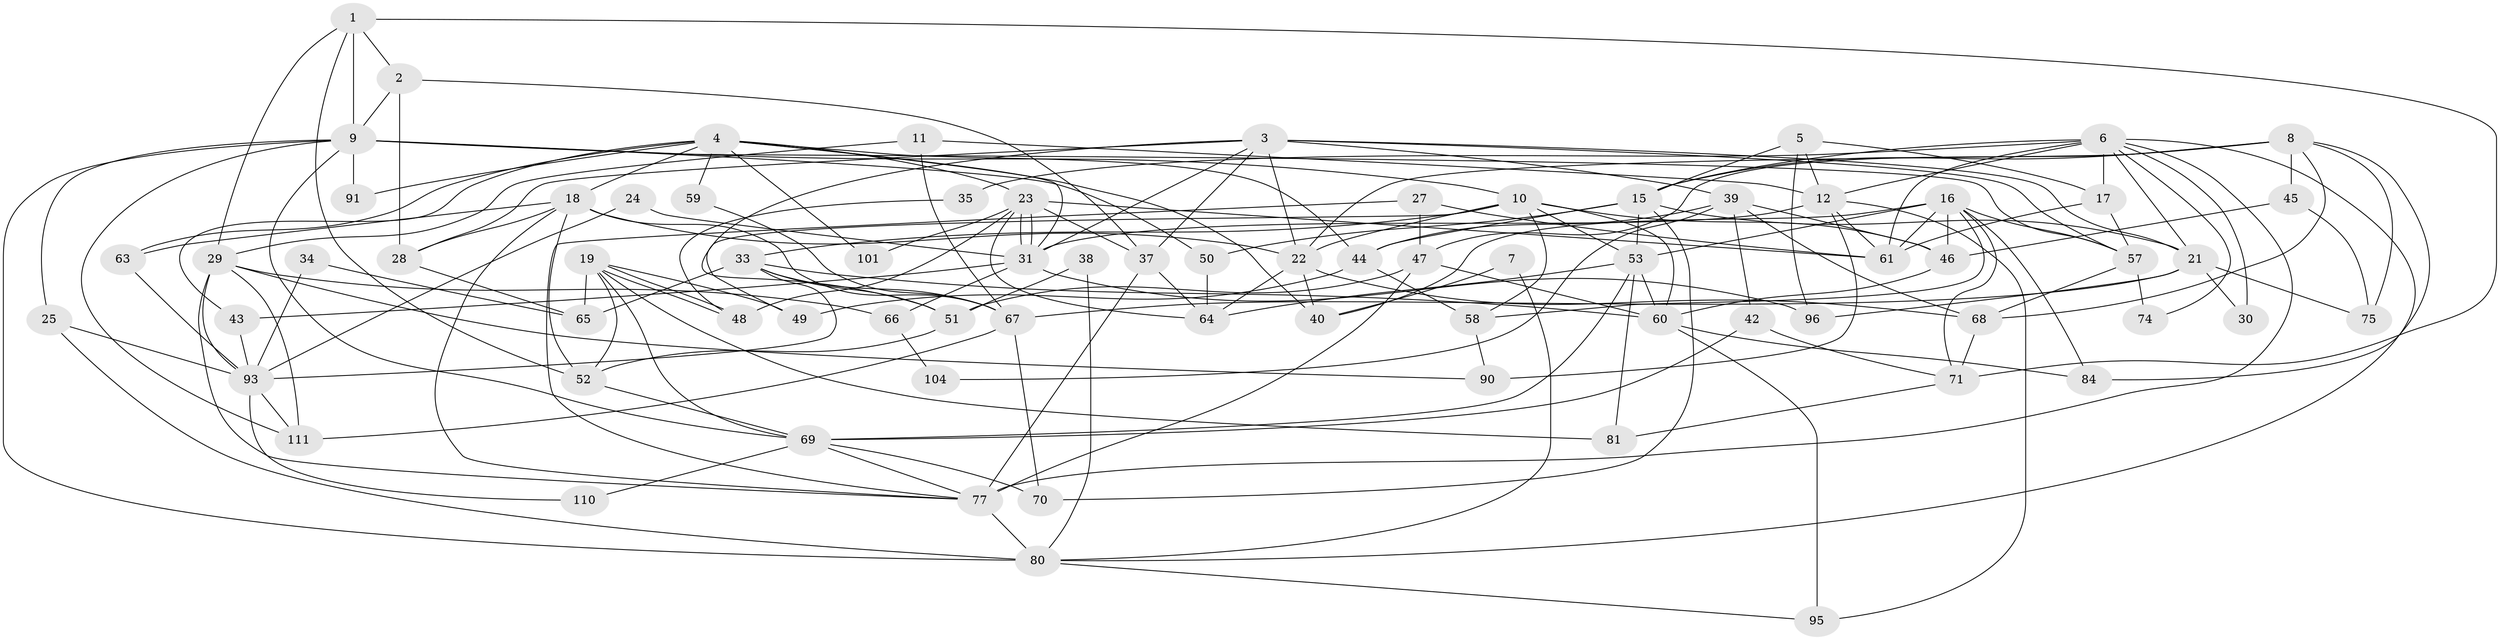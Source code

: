 // original degree distribution, {3: 0.22608695652173913, 4: 0.22608695652173913, 6: 0.12173913043478261, 5: 0.1391304347826087, 2: 0.20869565217391303, 7: 0.05217391304347826, 8: 0.02608695652173913}
// Generated by graph-tools (version 1.1) at 2025/11/02/27/25 16:11:16]
// undirected, 75 vertices, 183 edges
graph export_dot {
graph [start="1"]
  node [color=gray90,style=filled];
  1 [super="+13"];
  2;
  3 [super="+41"];
  4 [super="+97"];
  5;
  6 [super="+26"];
  7;
  8 [super="+103"];
  9 [super="+14"];
  10 [super="+99"];
  11;
  12 [super="+98"];
  15 [super="+79"];
  16 [super="+56"];
  17;
  18 [super="+20"];
  19 [super="+54"];
  21 [super="+32"];
  22 [super="+83"];
  23 [super="+82"];
  24;
  25;
  27;
  28;
  29 [super="+88"];
  30;
  31 [super="+76"];
  33 [super="+36"];
  34;
  35;
  37 [super="+55"];
  38;
  39 [super="+106"];
  40;
  42;
  43 [super="+94"];
  44 [super="+92"];
  45;
  46 [super="+86"];
  47 [super="+108"];
  48;
  49 [super="+62"];
  50 [super="+89"];
  51;
  52 [super="+73"];
  53 [super="+72"];
  57 [super="+87"];
  58 [super="+114"];
  59;
  60 [super="+112"];
  61 [super="+113"];
  63;
  64;
  65;
  66;
  67 [super="+78"];
  68 [super="+85"];
  69 [super="+107"];
  70;
  71 [super="+102"];
  74;
  75;
  77 [super="+105"];
  80 [super="+109"];
  81 [super="+100"];
  84;
  90;
  91;
  93 [super="+115"];
  95;
  96;
  101;
  104;
  110;
  111;
  1 -- 52;
  1 -- 71;
  1 -- 2;
  1 -- 9;
  1 -- 29;
  2 -- 28;
  2 -- 37;
  2 -- 9;
  3 -- 51;
  3 -- 37;
  3 -- 21;
  3 -- 22;
  3 -- 57;
  3 -- 28;
  3 -- 31;
  3 -- 39;
  4 -- 40;
  4 -- 44;
  4 -- 23;
  4 -- 43;
  4 -- 91;
  4 -- 18;
  4 -- 101;
  4 -- 59;
  4 -- 63;
  4 -- 31;
  5 -- 12;
  5 -- 17;
  5 -- 15;
  5 -- 96;
  6 -- 12 [weight=2];
  6 -- 17;
  6 -- 80;
  6 -- 35;
  6 -- 74;
  6 -- 15;
  6 -- 30;
  6 -- 77;
  6 -- 21;
  6 -- 61;
  7 -- 80;
  7 -- 40;
  8 -- 15;
  8 -- 68;
  8 -- 84;
  8 -- 22;
  8 -- 75;
  8 -- 45;
  8 -- 47;
  9 -- 57;
  9 -- 91;
  9 -- 111;
  9 -- 10;
  9 -- 80;
  9 -- 50;
  9 -- 25;
  9 -- 69;
  10 -- 49;
  10 -- 53;
  10 -- 22;
  10 -- 58;
  10 -- 46;
  10 -- 60;
  10 -- 33;
  11 -- 67;
  11 -- 12;
  11 -- 29;
  12 -- 61;
  12 -- 90 [weight=2];
  12 -- 95;
  12 -- 31;
  15 -- 53;
  15 -- 70;
  15 -- 50;
  15 -- 21;
  15 -- 44;
  16 -- 84;
  16 -- 40;
  16 -- 57;
  16 -- 61;
  16 -- 71;
  16 -- 53;
  16 -- 46;
  16 -- 58;
  17 -- 57;
  17 -- 61;
  18 -- 22;
  18 -- 63;
  18 -- 28;
  18 -- 77;
  18 -- 67;
  18 -- 52;
  19 -- 48;
  19 -- 48;
  19 -- 49;
  19 -- 69;
  19 -- 65;
  19 -- 81;
  19 -- 52;
  21 -- 75;
  21 -- 96;
  21 -- 30;
  21 -- 67;
  22 -- 64;
  22 -- 40;
  22 -- 68;
  23 -- 31 [weight=2];
  23 -- 31;
  23 -- 61;
  23 -- 64;
  23 -- 48;
  23 -- 101;
  23 -- 37;
  24 -- 31;
  24 -- 93;
  25 -- 93;
  25 -- 80;
  27 -- 77;
  27 -- 47;
  27 -- 61;
  28 -- 65;
  29 -- 111;
  29 -- 66;
  29 -- 93;
  29 -- 90;
  29 -- 77;
  31 -- 96;
  31 -- 66;
  31 -- 43;
  33 -- 65;
  33 -- 60;
  33 -- 67;
  33 -- 51;
  33 -- 93;
  34 -- 65;
  34 -- 93;
  35 -- 48;
  37 -- 64;
  37 -- 77;
  38 -- 51;
  38 -- 80;
  39 -- 42;
  39 -- 68;
  39 -- 104;
  39 -- 44;
  39 -- 46;
  42 -- 71;
  42 -- 69;
  43 -- 93;
  44 -- 58 [weight=2];
  44 -- 49;
  45 -- 75;
  45 -- 46;
  46 -- 60;
  47 -- 51 [weight=2];
  47 -- 60;
  47 -- 77;
  50 -- 64;
  51 -- 52;
  52 -- 69;
  53 -- 64;
  53 -- 81;
  53 -- 60;
  53 -- 69;
  57 -- 68;
  57 -- 74;
  58 -- 90;
  59 -- 67;
  60 -- 95;
  60 -- 84;
  63 -- 93;
  66 -- 104;
  67 -- 70;
  67 -- 111;
  68 -- 71 [weight=2];
  69 -- 77;
  69 -- 70;
  69 -- 110;
  71 -- 81;
  77 -- 80 [weight=2];
  80 -- 95;
  93 -- 110;
  93 -- 111;
}

